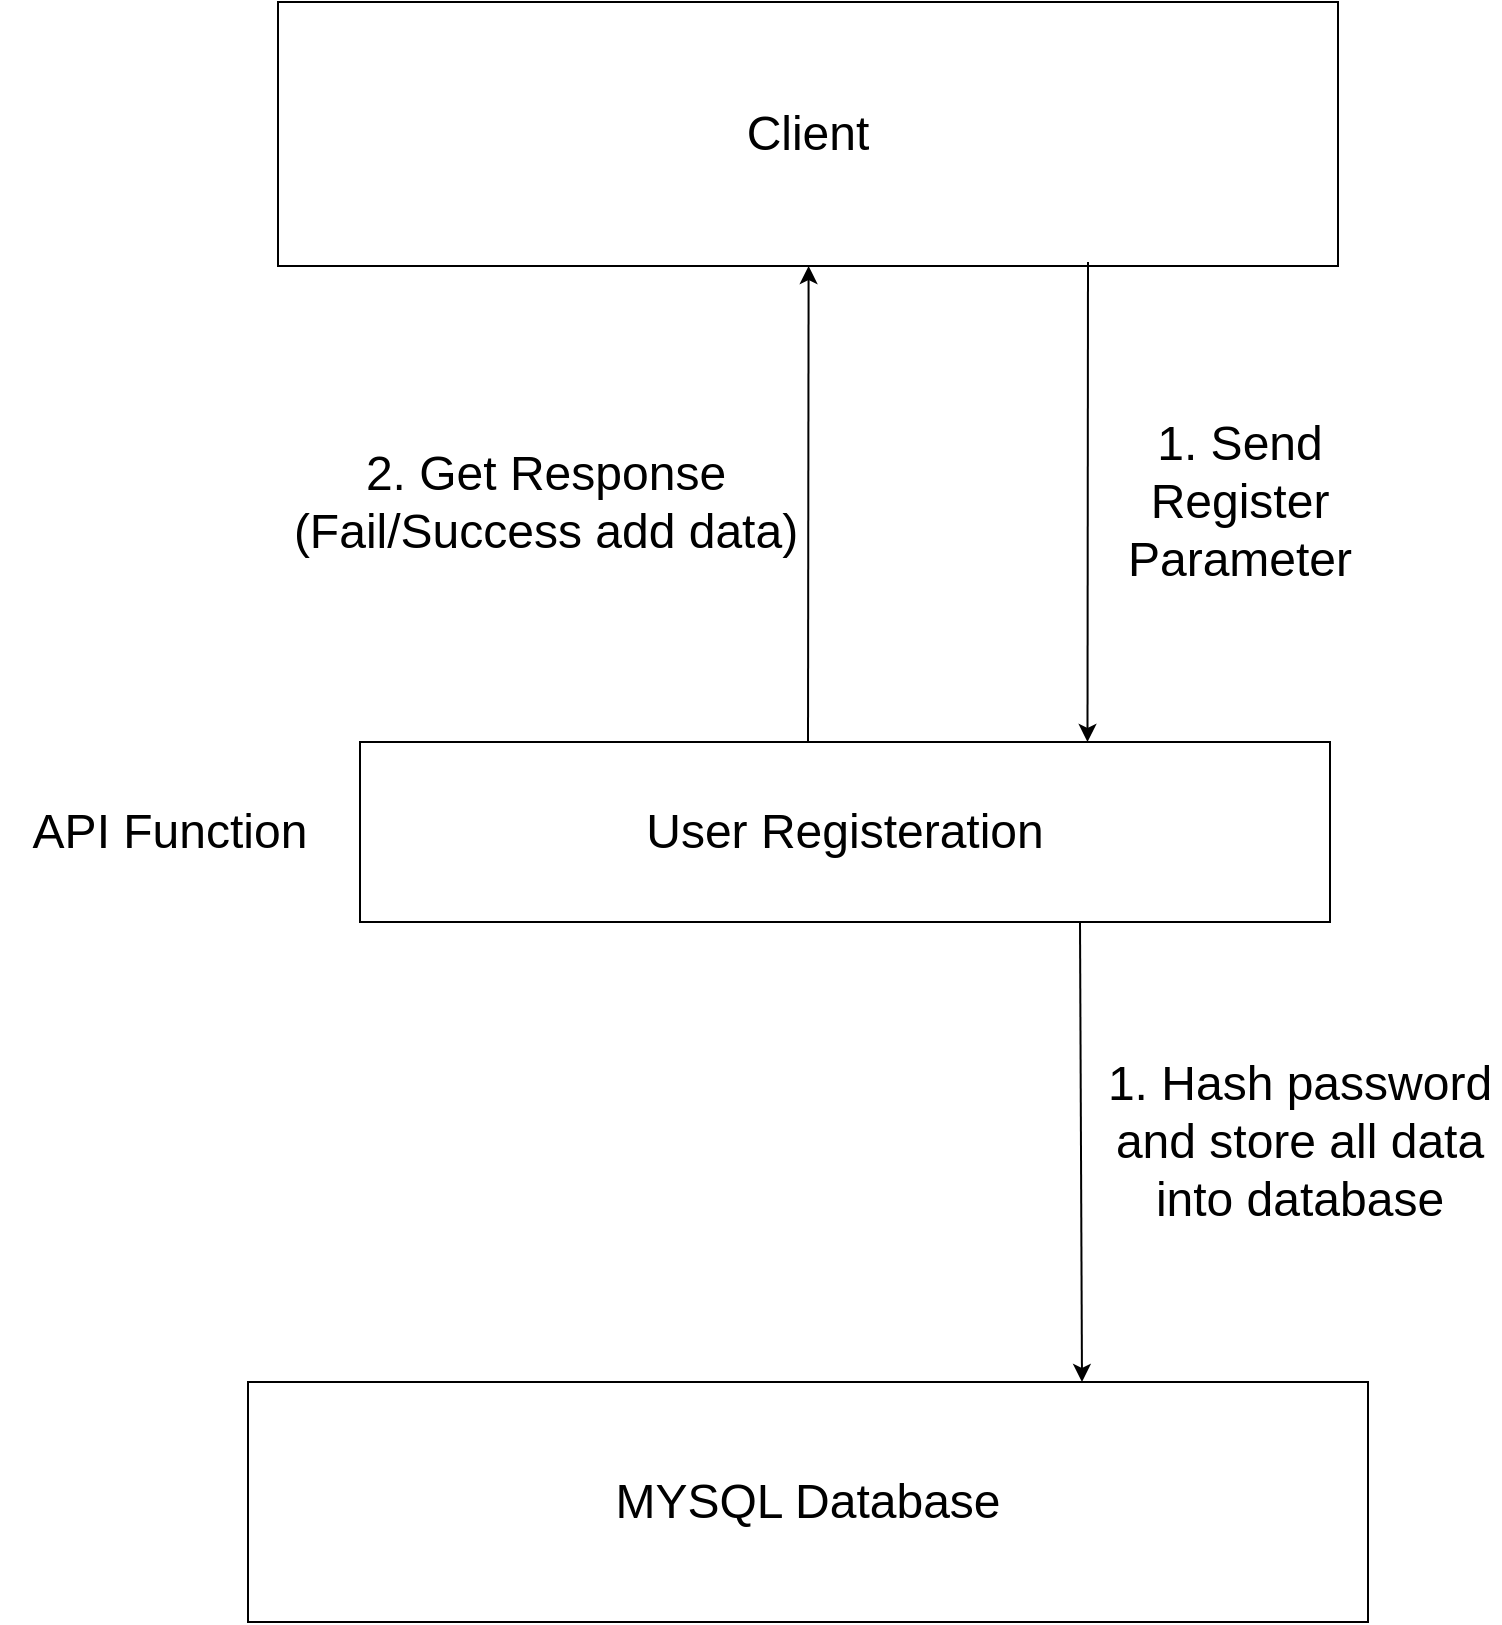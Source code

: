 <mxfile>
    <diagram id="PVO02MUkx5Rh5uSIauiE" name="Page-1">
        <mxGraphModel dx="1191" dy="1011" grid="1" gridSize="10" guides="1" tooltips="1" connect="1" arrows="1" fold="1" page="1" pageScale="1" pageWidth="827" pageHeight="1169" math="0" shadow="0">
            <root>
                <mxCell id="0"/>
                <mxCell id="1" parent="0"/>
                <mxCell id="42" value="&lt;font style=&quot;font-size: 24px;&quot;&gt;Client&lt;/font&gt;" style="rounded=0;whiteSpace=wrap;html=1;" vertex="1" parent="1">
                    <mxGeometry x="149" y="200" width="530" height="132" as="geometry"/>
                </mxCell>
                <mxCell id="45" value="User Registeration" style="rounded=0;whiteSpace=wrap;html=1;fontSize=24;" vertex="1" parent="1">
                    <mxGeometry x="190" y="570" width="485" height="90" as="geometry"/>
                </mxCell>
                <mxCell id="48" value="1. Send Register Parameter" style="text;html=1;strokeColor=none;fillColor=none;align=center;verticalAlign=middle;whiteSpace=wrap;rounded=0;fontSize=24;" vertex="1" parent="1">
                    <mxGeometry x="550" y="390" width="160" height="120" as="geometry"/>
                </mxCell>
                <mxCell id="51" value="&lt;font style=&quot;font-size: 24px;&quot;&gt;MYSQL Database&lt;/font&gt;" style="rounded=0;whiteSpace=wrap;html=1;" vertex="1" parent="1">
                    <mxGeometry x="134" y="890" width="560" height="120" as="geometry"/>
                </mxCell>
                <mxCell id="69" value="" style="endArrow=classic;html=1;fontSize=24;entryX=0.75;entryY=0;entryDx=0;entryDy=0;" edge="1" parent="1" target="45">
                    <mxGeometry width="50" height="50" relative="1" as="geometry">
                        <mxPoint x="554" y="330" as="sourcePoint"/>
                        <mxPoint x="690" y="580" as="targetPoint"/>
                    </mxGeometry>
                </mxCell>
                <mxCell id="72" value="" style="endArrow=classic;html=1;fontSize=24;exitX=0.75;exitY=1;exitDx=0;exitDy=0;" edge="1" parent="1">
                    <mxGeometry width="50" height="50" relative="1" as="geometry">
                        <mxPoint x="550" y="660" as="sourcePoint"/>
                        <mxPoint x="551" y="890" as="targetPoint"/>
                    </mxGeometry>
                </mxCell>
                <mxCell id="73" value="1. Hash password and store all data into database" style="text;html=1;strokeColor=none;fillColor=none;align=center;verticalAlign=middle;whiteSpace=wrap;rounded=0;fontSize=24;" vertex="1" parent="1">
                    <mxGeometry x="560" y="710" width="200" height="120" as="geometry"/>
                </mxCell>
                <mxCell id="74" value="" style="endArrow=classic;html=1;fontSize=24;" edge="1" parent="1">
                    <mxGeometry width="50" height="50" relative="1" as="geometry">
                        <mxPoint x="414" y="570" as="sourcePoint"/>
                        <mxPoint x="414.303" y="332" as="targetPoint"/>
                    </mxGeometry>
                </mxCell>
                <mxCell id="75" value="2. Get Response&lt;br&gt;(Fail/Success add data)" style="text;html=1;strokeColor=none;fillColor=none;align=center;verticalAlign=middle;whiteSpace=wrap;rounded=0;fontSize=24;" vertex="1" parent="1">
                    <mxGeometry x="153" y="390" width="260" height="120" as="geometry"/>
                </mxCell>
                <mxCell id="76" value="API Function" style="text;html=1;strokeColor=none;fillColor=none;align=center;verticalAlign=middle;whiteSpace=wrap;rounded=0;fontSize=24;" vertex="1" parent="1">
                    <mxGeometry x="10" y="555" width="170" height="120" as="geometry"/>
                </mxCell>
            </root>
        </mxGraphModel>
    </diagram>
</mxfile>
